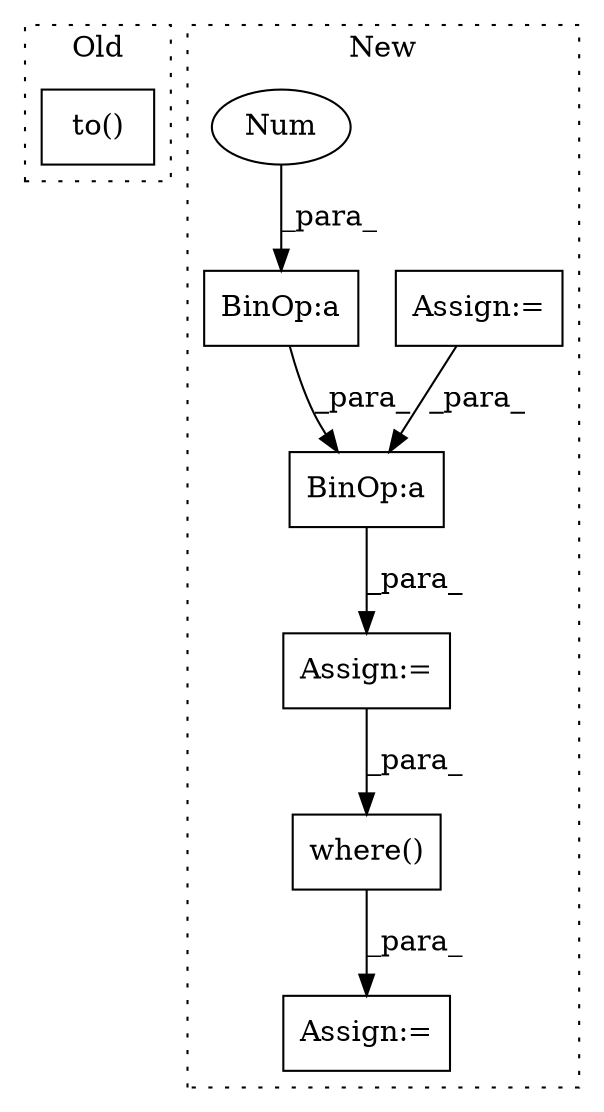 digraph G {
subgraph cluster0 {
1 [label="to()" a="75" s="2175,2313" l="126,1" shape="box"];
label = "Old";
style="dotted";
}
subgraph cluster1 {
2 [label="where()" a="75" s="3740,3804" l="12,1" shape="box"];
3 [label="Assign:=" a="68" s="3729" l="11" shape="box"];
4 [label="Assign:=" a="68" s="3331" l="3" shape="box"];
5 [label="BinOp:a" a="82" s="3440" l="2" shape="box"];
6 [label="Num" a="76" s="3442" l="1" shape="ellipse"];
7 [label="BinOp:a" a="82" s="3564" l="1" shape="box"];
8 [label="Assign:=" a="68" s="3535" l="3" shape="box"];
label = "New";
style="dotted";
}
2 -> 3 [label="_para_"];
4 -> 7 [label="_para_"];
5 -> 7 [label="_para_"];
6 -> 5 [label="_para_"];
7 -> 8 [label="_para_"];
8 -> 2 [label="_para_"];
}